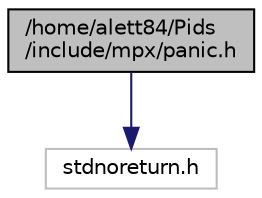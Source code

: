 digraph "/home/alett84/Pids/include/mpx/panic.h"
{
 // LATEX_PDF_SIZE
  edge [fontname="Helvetica",fontsize="10",labelfontname="Helvetica",labelfontsize="10"];
  node [fontname="Helvetica",fontsize="10",shape=record];
  Node1 [label="/home/alett84/Pids\l/include/mpx/panic.h",height=0.2,width=0.4,color="black", fillcolor="grey75", style="filled", fontcolor="black",tooltip="Common system functions and definitions."];
  Node1 -> Node2 [color="midnightblue",fontsize="10",style="solid",fontname="Helvetica"];
  Node2 [label="stdnoreturn.h",height=0.2,width=0.4,color="grey75", fillcolor="white", style="filled",tooltip=" "];
}
